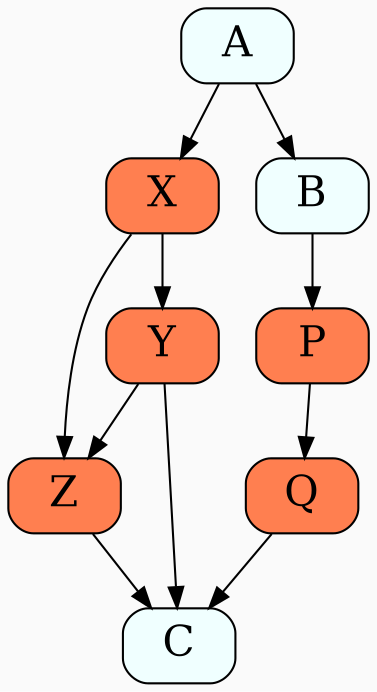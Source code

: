digraph {
  graph[bgcolor=gray98]
  node[fontsize=20,shape=box,fillcolor=azure, style="filled,rounded"]

  X[fillcolor=coral]
  Y[fillcolor=coral]
  Z[fillcolor=coral]

  P[fillcolor=coral]
  Q[fillcolor=coral]

  A -> X
  X -> Y
  X -> Z
  Y -> Z
  Z -> C
  Y -> C

  A -> B
  B -> P
  P -> Q
  Q -> C
}
